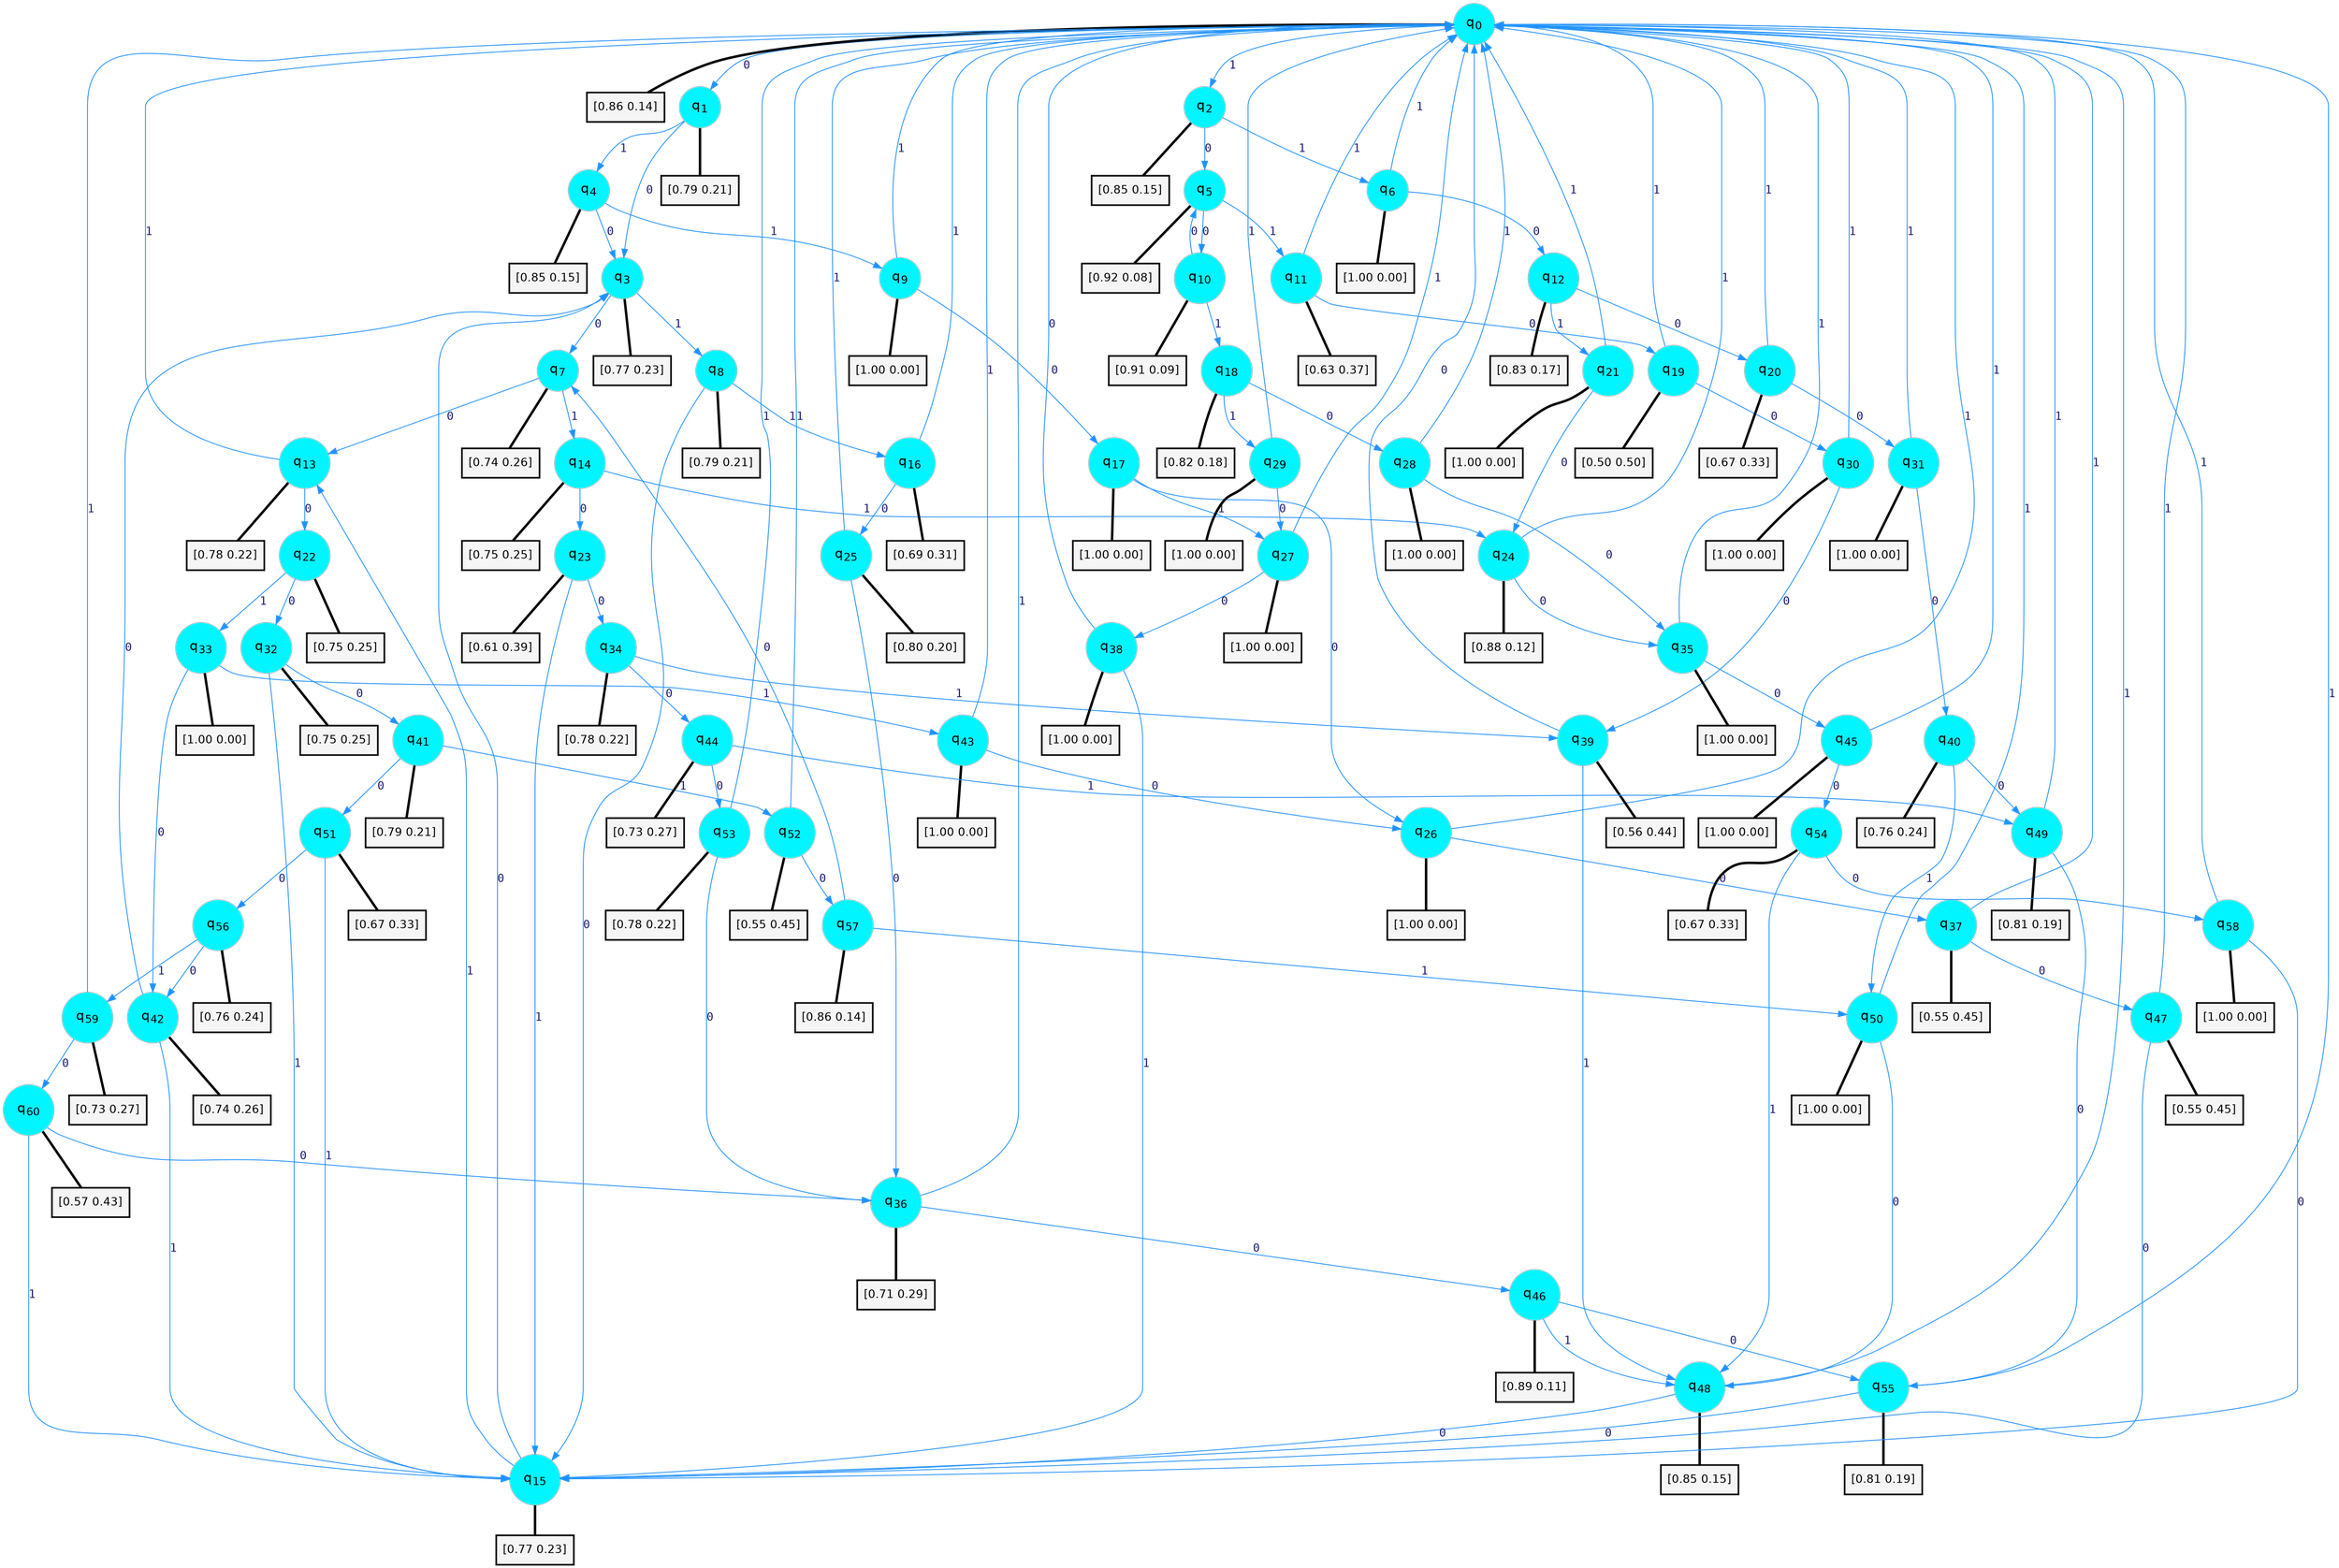 digraph G {
graph [
bgcolor=transparent, dpi=300, rankdir=TD, size="40,25"];
node [
color=gray, fillcolor=turquoise1, fontcolor=black, fontname=Helvetica, fontsize=16, fontweight=bold, shape=circle, style=filled];
edge [
arrowsize=1, color=dodgerblue1, fontcolor=midnightblue, fontname=courier, fontweight=bold, penwidth=1, style=solid, weight=20];
0[label=<q<SUB>0</SUB>>];
1[label=<q<SUB>1</SUB>>];
2[label=<q<SUB>2</SUB>>];
3[label=<q<SUB>3</SUB>>];
4[label=<q<SUB>4</SUB>>];
5[label=<q<SUB>5</SUB>>];
6[label=<q<SUB>6</SUB>>];
7[label=<q<SUB>7</SUB>>];
8[label=<q<SUB>8</SUB>>];
9[label=<q<SUB>9</SUB>>];
10[label=<q<SUB>10</SUB>>];
11[label=<q<SUB>11</SUB>>];
12[label=<q<SUB>12</SUB>>];
13[label=<q<SUB>13</SUB>>];
14[label=<q<SUB>14</SUB>>];
15[label=<q<SUB>15</SUB>>];
16[label=<q<SUB>16</SUB>>];
17[label=<q<SUB>17</SUB>>];
18[label=<q<SUB>18</SUB>>];
19[label=<q<SUB>19</SUB>>];
20[label=<q<SUB>20</SUB>>];
21[label=<q<SUB>21</SUB>>];
22[label=<q<SUB>22</SUB>>];
23[label=<q<SUB>23</SUB>>];
24[label=<q<SUB>24</SUB>>];
25[label=<q<SUB>25</SUB>>];
26[label=<q<SUB>26</SUB>>];
27[label=<q<SUB>27</SUB>>];
28[label=<q<SUB>28</SUB>>];
29[label=<q<SUB>29</SUB>>];
30[label=<q<SUB>30</SUB>>];
31[label=<q<SUB>31</SUB>>];
32[label=<q<SUB>32</SUB>>];
33[label=<q<SUB>33</SUB>>];
34[label=<q<SUB>34</SUB>>];
35[label=<q<SUB>35</SUB>>];
36[label=<q<SUB>36</SUB>>];
37[label=<q<SUB>37</SUB>>];
38[label=<q<SUB>38</SUB>>];
39[label=<q<SUB>39</SUB>>];
40[label=<q<SUB>40</SUB>>];
41[label=<q<SUB>41</SUB>>];
42[label=<q<SUB>42</SUB>>];
43[label=<q<SUB>43</SUB>>];
44[label=<q<SUB>44</SUB>>];
45[label=<q<SUB>45</SUB>>];
46[label=<q<SUB>46</SUB>>];
47[label=<q<SUB>47</SUB>>];
48[label=<q<SUB>48</SUB>>];
49[label=<q<SUB>49</SUB>>];
50[label=<q<SUB>50</SUB>>];
51[label=<q<SUB>51</SUB>>];
52[label=<q<SUB>52</SUB>>];
53[label=<q<SUB>53</SUB>>];
54[label=<q<SUB>54</SUB>>];
55[label=<q<SUB>55</SUB>>];
56[label=<q<SUB>56</SUB>>];
57[label=<q<SUB>57</SUB>>];
58[label=<q<SUB>58</SUB>>];
59[label=<q<SUB>59</SUB>>];
60[label=<q<SUB>60</SUB>>];
61[label="[0.86 0.14]", shape=box,fontcolor=black, fontname=Helvetica, fontsize=14, penwidth=2, fillcolor=whitesmoke,color=black];
62[label="[0.79 0.21]", shape=box,fontcolor=black, fontname=Helvetica, fontsize=14, penwidth=2, fillcolor=whitesmoke,color=black];
63[label="[0.85 0.15]", shape=box,fontcolor=black, fontname=Helvetica, fontsize=14, penwidth=2, fillcolor=whitesmoke,color=black];
64[label="[0.77 0.23]", shape=box,fontcolor=black, fontname=Helvetica, fontsize=14, penwidth=2, fillcolor=whitesmoke,color=black];
65[label="[0.85 0.15]", shape=box,fontcolor=black, fontname=Helvetica, fontsize=14, penwidth=2, fillcolor=whitesmoke,color=black];
66[label="[0.92 0.08]", shape=box,fontcolor=black, fontname=Helvetica, fontsize=14, penwidth=2, fillcolor=whitesmoke,color=black];
67[label="[1.00 0.00]", shape=box,fontcolor=black, fontname=Helvetica, fontsize=14, penwidth=2, fillcolor=whitesmoke,color=black];
68[label="[0.74 0.26]", shape=box,fontcolor=black, fontname=Helvetica, fontsize=14, penwidth=2, fillcolor=whitesmoke,color=black];
69[label="[0.79 0.21]", shape=box,fontcolor=black, fontname=Helvetica, fontsize=14, penwidth=2, fillcolor=whitesmoke,color=black];
70[label="[1.00 0.00]", shape=box,fontcolor=black, fontname=Helvetica, fontsize=14, penwidth=2, fillcolor=whitesmoke,color=black];
71[label="[0.91 0.09]", shape=box,fontcolor=black, fontname=Helvetica, fontsize=14, penwidth=2, fillcolor=whitesmoke,color=black];
72[label="[0.63 0.37]", shape=box,fontcolor=black, fontname=Helvetica, fontsize=14, penwidth=2, fillcolor=whitesmoke,color=black];
73[label="[0.83 0.17]", shape=box,fontcolor=black, fontname=Helvetica, fontsize=14, penwidth=2, fillcolor=whitesmoke,color=black];
74[label="[0.78 0.22]", shape=box,fontcolor=black, fontname=Helvetica, fontsize=14, penwidth=2, fillcolor=whitesmoke,color=black];
75[label="[0.75 0.25]", shape=box,fontcolor=black, fontname=Helvetica, fontsize=14, penwidth=2, fillcolor=whitesmoke,color=black];
76[label="[0.77 0.23]", shape=box,fontcolor=black, fontname=Helvetica, fontsize=14, penwidth=2, fillcolor=whitesmoke,color=black];
77[label="[0.69 0.31]", shape=box,fontcolor=black, fontname=Helvetica, fontsize=14, penwidth=2, fillcolor=whitesmoke,color=black];
78[label="[1.00 0.00]", shape=box,fontcolor=black, fontname=Helvetica, fontsize=14, penwidth=2, fillcolor=whitesmoke,color=black];
79[label="[0.82 0.18]", shape=box,fontcolor=black, fontname=Helvetica, fontsize=14, penwidth=2, fillcolor=whitesmoke,color=black];
80[label="[0.50 0.50]", shape=box,fontcolor=black, fontname=Helvetica, fontsize=14, penwidth=2, fillcolor=whitesmoke,color=black];
81[label="[0.67 0.33]", shape=box,fontcolor=black, fontname=Helvetica, fontsize=14, penwidth=2, fillcolor=whitesmoke,color=black];
82[label="[1.00 0.00]", shape=box,fontcolor=black, fontname=Helvetica, fontsize=14, penwidth=2, fillcolor=whitesmoke,color=black];
83[label="[0.75 0.25]", shape=box,fontcolor=black, fontname=Helvetica, fontsize=14, penwidth=2, fillcolor=whitesmoke,color=black];
84[label="[0.61 0.39]", shape=box,fontcolor=black, fontname=Helvetica, fontsize=14, penwidth=2, fillcolor=whitesmoke,color=black];
85[label="[0.88 0.12]", shape=box,fontcolor=black, fontname=Helvetica, fontsize=14, penwidth=2, fillcolor=whitesmoke,color=black];
86[label="[0.80 0.20]", shape=box,fontcolor=black, fontname=Helvetica, fontsize=14, penwidth=2, fillcolor=whitesmoke,color=black];
87[label="[1.00 0.00]", shape=box,fontcolor=black, fontname=Helvetica, fontsize=14, penwidth=2, fillcolor=whitesmoke,color=black];
88[label="[1.00 0.00]", shape=box,fontcolor=black, fontname=Helvetica, fontsize=14, penwidth=2, fillcolor=whitesmoke,color=black];
89[label="[1.00 0.00]", shape=box,fontcolor=black, fontname=Helvetica, fontsize=14, penwidth=2, fillcolor=whitesmoke,color=black];
90[label="[1.00 0.00]", shape=box,fontcolor=black, fontname=Helvetica, fontsize=14, penwidth=2, fillcolor=whitesmoke,color=black];
91[label="[1.00 0.00]", shape=box,fontcolor=black, fontname=Helvetica, fontsize=14, penwidth=2, fillcolor=whitesmoke,color=black];
92[label="[1.00 0.00]", shape=box,fontcolor=black, fontname=Helvetica, fontsize=14, penwidth=2, fillcolor=whitesmoke,color=black];
93[label="[0.75 0.25]", shape=box,fontcolor=black, fontname=Helvetica, fontsize=14, penwidth=2, fillcolor=whitesmoke,color=black];
94[label="[1.00 0.00]", shape=box,fontcolor=black, fontname=Helvetica, fontsize=14, penwidth=2, fillcolor=whitesmoke,color=black];
95[label="[0.78 0.22]", shape=box,fontcolor=black, fontname=Helvetica, fontsize=14, penwidth=2, fillcolor=whitesmoke,color=black];
96[label="[1.00 0.00]", shape=box,fontcolor=black, fontname=Helvetica, fontsize=14, penwidth=2, fillcolor=whitesmoke,color=black];
97[label="[0.71 0.29]", shape=box,fontcolor=black, fontname=Helvetica, fontsize=14, penwidth=2, fillcolor=whitesmoke,color=black];
98[label="[0.55 0.45]", shape=box,fontcolor=black, fontname=Helvetica, fontsize=14, penwidth=2, fillcolor=whitesmoke,color=black];
99[label="[1.00 0.00]", shape=box,fontcolor=black, fontname=Helvetica, fontsize=14, penwidth=2, fillcolor=whitesmoke,color=black];
100[label="[0.56 0.44]", shape=box,fontcolor=black, fontname=Helvetica, fontsize=14, penwidth=2, fillcolor=whitesmoke,color=black];
101[label="[0.76 0.24]", shape=box,fontcolor=black, fontname=Helvetica, fontsize=14, penwidth=2, fillcolor=whitesmoke,color=black];
102[label="[0.79 0.21]", shape=box,fontcolor=black, fontname=Helvetica, fontsize=14, penwidth=2, fillcolor=whitesmoke,color=black];
103[label="[0.74 0.26]", shape=box,fontcolor=black, fontname=Helvetica, fontsize=14, penwidth=2, fillcolor=whitesmoke,color=black];
104[label="[1.00 0.00]", shape=box,fontcolor=black, fontname=Helvetica, fontsize=14, penwidth=2, fillcolor=whitesmoke,color=black];
105[label="[0.73 0.27]", shape=box,fontcolor=black, fontname=Helvetica, fontsize=14, penwidth=2, fillcolor=whitesmoke,color=black];
106[label="[1.00 0.00]", shape=box,fontcolor=black, fontname=Helvetica, fontsize=14, penwidth=2, fillcolor=whitesmoke,color=black];
107[label="[0.89 0.11]", shape=box,fontcolor=black, fontname=Helvetica, fontsize=14, penwidth=2, fillcolor=whitesmoke,color=black];
108[label="[0.55 0.45]", shape=box,fontcolor=black, fontname=Helvetica, fontsize=14, penwidth=2, fillcolor=whitesmoke,color=black];
109[label="[0.85 0.15]", shape=box,fontcolor=black, fontname=Helvetica, fontsize=14, penwidth=2, fillcolor=whitesmoke,color=black];
110[label="[0.81 0.19]", shape=box,fontcolor=black, fontname=Helvetica, fontsize=14, penwidth=2, fillcolor=whitesmoke,color=black];
111[label="[1.00 0.00]", shape=box,fontcolor=black, fontname=Helvetica, fontsize=14, penwidth=2, fillcolor=whitesmoke,color=black];
112[label="[0.67 0.33]", shape=box,fontcolor=black, fontname=Helvetica, fontsize=14, penwidth=2, fillcolor=whitesmoke,color=black];
113[label="[0.55 0.45]", shape=box,fontcolor=black, fontname=Helvetica, fontsize=14, penwidth=2, fillcolor=whitesmoke,color=black];
114[label="[0.78 0.22]", shape=box,fontcolor=black, fontname=Helvetica, fontsize=14, penwidth=2, fillcolor=whitesmoke,color=black];
115[label="[0.67 0.33]", shape=box,fontcolor=black, fontname=Helvetica, fontsize=14, penwidth=2, fillcolor=whitesmoke,color=black];
116[label="[0.81 0.19]", shape=box,fontcolor=black, fontname=Helvetica, fontsize=14, penwidth=2, fillcolor=whitesmoke,color=black];
117[label="[0.76 0.24]", shape=box,fontcolor=black, fontname=Helvetica, fontsize=14, penwidth=2, fillcolor=whitesmoke,color=black];
118[label="[0.86 0.14]", shape=box,fontcolor=black, fontname=Helvetica, fontsize=14, penwidth=2, fillcolor=whitesmoke,color=black];
119[label="[1.00 0.00]", shape=box,fontcolor=black, fontname=Helvetica, fontsize=14, penwidth=2, fillcolor=whitesmoke,color=black];
120[label="[0.73 0.27]", shape=box,fontcolor=black, fontname=Helvetica, fontsize=14, penwidth=2, fillcolor=whitesmoke,color=black];
121[label="[0.57 0.43]", shape=box,fontcolor=black, fontname=Helvetica, fontsize=14, penwidth=2, fillcolor=whitesmoke,color=black];
0->1 [label=0];
0->2 [label=1];
0->61 [arrowhead=none, penwidth=3,color=black];
1->3 [label=0];
1->4 [label=1];
1->62 [arrowhead=none, penwidth=3,color=black];
2->5 [label=0];
2->6 [label=1];
2->63 [arrowhead=none, penwidth=3,color=black];
3->7 [label=0];
3->8 [label=1];
3->64 [arrowhead=none, penwidth=3,color=black];
4->3 [label=0];
4->9 [label=1];
4->65 [arrowhead=none, penwidth=3,color=black];
5->10 [label=0];
5->11 [label=1];
5->66 [arrowhead=none, penwidth=3,color=black];
6->12 [label=0];
6->0 [label=1];
6->67 [arrowhead=none, penwidth=3,color=black];
7->13 [label=0];
7->14 [label=1];
7->68 [arrowhead=none, penwidth=3,color=black];
8->15 [label=0];
8->16 [label=1];
8->69 [arrowhead=none, penwidth=3,color=black];
9->17 [label=0];
9->0 [label=1];
9->70 [arrowhead=none, penwidth=3,color=black];
10->5 [label=0];
10->18 [label=1];
10->71 [arrowhead=none, penwidth=3,color=black];
11->19 [label=0];
11->0 [label=1];
11->72 [arrowhead=none, penwidth=3,color=black];
12->20 [label=0];
12->21 [label=1];
12->73 [arrowhead=none, penwidth=3,color=black];
13->22 [label=0];
13->0 [label=1];
13->74 [arrowhead=none, penwidth=3,color=black];
14->23 [label=0];
14->24 [label=1];
14->75 [arrowhead=none, penwidth=3,color=black];
15->3 [label=0];
15->13 [label=1];
15->76 [arrowhead=none, penwidth=3,color=black];
16->25 [label=0];
16->0 [label=1];
16->77 [arrowhead=none, penwidth=3,color=black];
17->26 [label=0];
17->27 [label=1];
17->78 [arrowhead=none, penwidth=3,color=black];
18->28 [label=0];
18->29 [label=1];
18->79 [arrowhead=none, penwidth=3,color=black];
19->30 [label=0];
19->0 [label=1];
19->80 [arrowhead=none, penwidth=3,color=black];
20->31 [label=0];
20->0 [label=1];
20->81 [arrowhead=none, penwidth=3,color=black];
21->24 [label=0];
21->0 [label=1];
21->82 [arrowhead=none, penwidth=3,color=black];
22->32 [label=0];
22->33 [label=1];
22->83 [arrowhead=none, penwidth=3,color=black];
23->34 [label=0];
23->15 [label=1];
23->84 [arrowhead=none, penwidth=3,color=black];
24->35 [label=0];
24->0 [label=1];
24->85 [arrowhead=none, penwidth=3,color=black];
25->36 [label=0];
25->0 [label=1];
25->86 [arrowhead=none, penwidth=3,color=black];
26->37 [label=0];
26->0 [label=1];
26->87 [arrowhead=none, penwidth=3,color=black];
27->38 [label=0];
27->0 [label=1];
27->88 [arrowhead=none, penwidth=3,color=black];
28->35 [label=0];
28->0 [label=1];
28->89 [arrowhead=none, penwidth=3,color=black];
29->27 [label=0];
29->0 [label=1];
29->90 [arrowhead=none, penwidth=3,color=black];
30->39 [label=0];
30->0 [label=1];
30->91 [arrowhead=none, penwidth=3,color=black];
31->40 [label=0];
31->0 [label=1];
31->92 [arrowhead=none, penwidth=3,color=black];
32->41 [label=0];
32->15 [label=1];
32->93 [arrowhead=none, penwidth=3,color=black];
33->42 [label=0];
33->43 [label=1];
33->94 [arrowhead=none, penwidth=3,color=black];
34->44 [label=0];
34->39 [label=1];
34->95 [arrowhead=none, penwidth=3,color=black];
35->45 [label=0];
35->0 [label=1];
35->96 [arrowhead=none, penwidth=3,color=black];
36->46 [label=0];
36->0 [label=1];
36->97 [arrowhead=none, penwidth=3,color=black];
37->47 [label=0];
37->0 [label=1];
37->98 [arrowhead=none, penwidth=3,color=black];
38->0 [label=0];
38->15 [label=1];
38->99 [arrowhead=none, penwidth=3,color=black];
39->0 [label=0];
39->48 [label=1];
39->100 [arrowhead=none, penwidth=3,color=black];
40->49 [label=0];
40->50 [label=1];
40->101 [arrowhead=none, penwidth=3,color=black];
41->51 [label=0];
41->52 [label=1];
41->102 [arrowhead=none, penwidth=3,color=black];
42->3 [label=0];
42->15 [label=1];
42->103 [arrowhead=none, penwidth=3,color=black];
43->26 [label=0];
43->0 [label=1];
43->104 [arrowhead=none, penwidth=3,color=black];
44->53 [label=0];
44->49 [label=1];
44->105 [arrowhead=none, penwidth=3,color=black];
45->54 [label=0];
45->0 [label=1];
45->106 [arrowhead=none, penwidth=3,color=black];
46->55 [label=0];
46->48 [label=1];
46->107 [arrowhead=none, penwidth=3,color=black];
47->15 [label=0];
47->0 [label=1];
47->108 [arrowhead=none, penwidth=3,color=black];
48->15 [label=0];
48->0 [label=1];
48->109 [arrowhead=none, penwidth=3,color=black];
49->55 [label=0];
49->0 [label=1];
49->110 [arrowhead=none, penwidth=3,color=black];
50->48 [label=0];
50->0 [label=1];
50->111 [arrowhead=none, penwidth=3,color=black];
51->56 [label=0];
51->15 [label=1];
51->112 [arrowhead=none, penwidth=3,color=black];
52->57 [label=0];
52->0 [label=1];
52->113 [arrowhead=none, penwidth=3,color=black];
53->36 [label=0];
53->0 [label=1];
53->114 [arrowhead=none, penwidth=3,color=black];
54->58 [label=0];
54->48 [label=1];
54->115 [arrowhead=none, penwidth=3,color=black];
55->15 [label=0];
55->0 [label=1];
55->116 [arrowhead=none, penwidth=3,color=black];
56->42 [label=0];
56->59 [label=1];
56->117 [arrowhead=none, penwidth=3,color=black];
57->7 [label=0];
57->50 [label=1];
57->118 [arrowhead=none, penwidth=3,color=black];
58->15 [label=0];
58->0 [label=1];
58->119 [arrowhead=none, penwidth=3,color=black];
59->60 [label=0];
59->0 [label=1];
59->120 [arrowhead=none, penwidth=3,color=black];
60->36 [label=0];
60->15 [label=1];
60->121 [arrowhead=none, penwidth=3,color=black];
}

